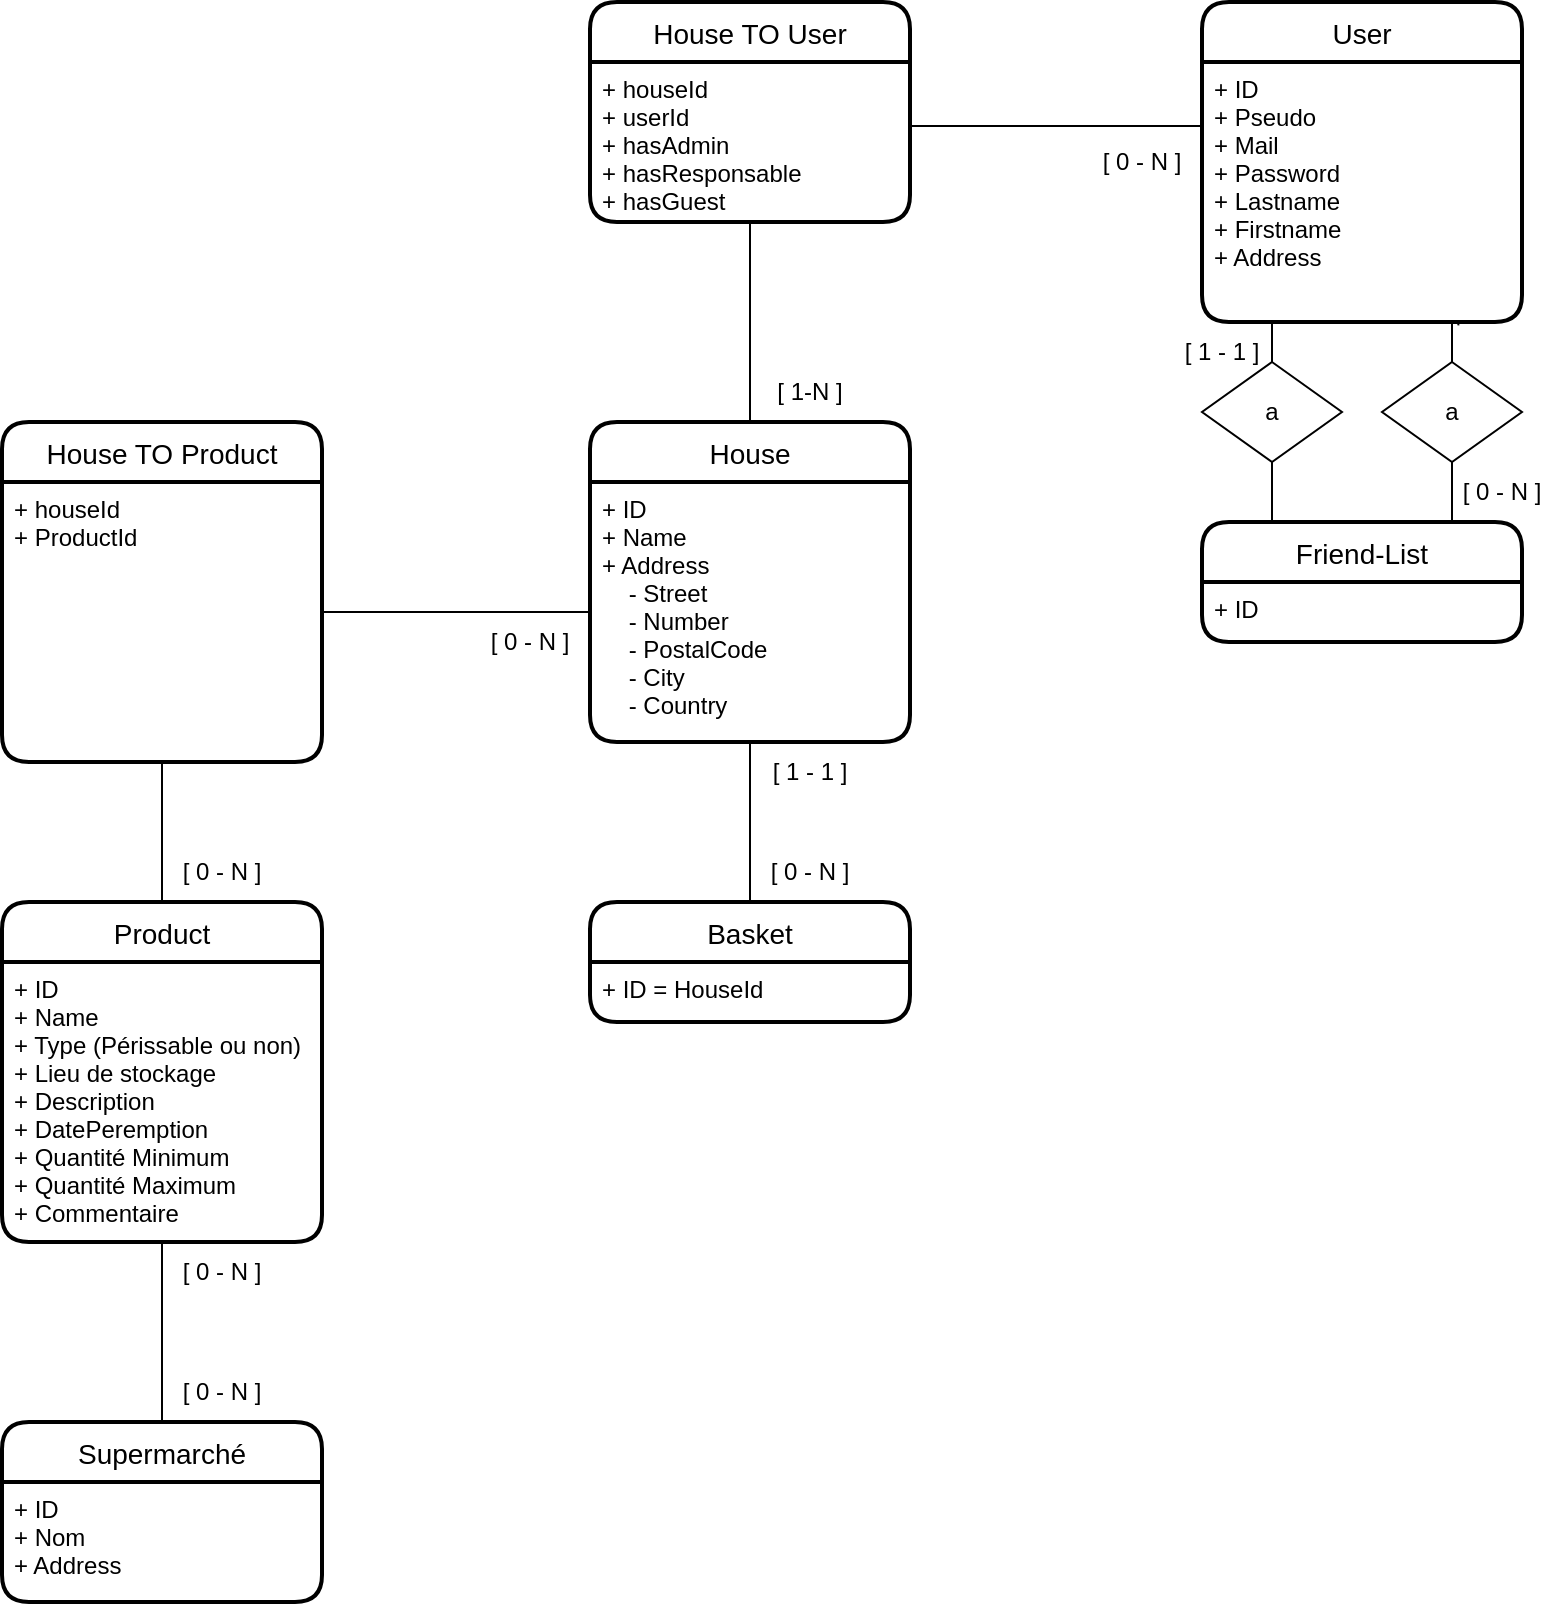 <mxfile version="20.8.15" type="device"><diagram name="Page-1" id="Hy7YYDGW18GcmhNVtYTO"><mxGraphModel dx="1430" dy="775" grid="1" gridSize="10" guides="1" tooltips="1" connect="1" arrows="1" fold="1" page="1" pageScale="1" pageWidth="827" pageHeight="1169" math="0" shadow="0"><root><mxCell id="0"/><mxCell id="1" parent="0"/><mxCell id="1nnA__VJopzqW-Su_YTg-93" style="edgeStyle=orthogonalEdgeStyle;rounded=0;orthogonalLoop=1;jettySize=auto;html=1;entryX=0.5;entryY=1;entryDx=0;entryDy=0;endArrow=none;endFill=0;" parent="1" source="1nnA__VJopzqW-Su_YTg-1" target="1nnA__VJopzqW-Su_YTg-7" edge="1"><mxGeometry relative="1" as="geometry"/></mxCell><mxCell id="1nnA__VJopzqW-Su_YTg-1" value="House" style="swimlane;childLayout=stackLayout;horizontal=1;startSize=30;horizontalStack=0;rounded=1;fontSize=14;fontStyle=0;strokeWidth=2;resizeParent=0;resizeLast=1;shadow=0;dashed=0;align=center;" parent="1" vertex="1"><mxGeometry x="334" y="220" width="160" height="160" as="geometry"/></mxCell><mxCell id="1nnA__VJopzqW-Su_YTg-2" value="+ ID&#10;+ Name&#10;+ Address&#10;    - Street&#10;    - Number&#10;    - PostalCode&#10;    - City&#10;    - Country" style="align=left;strokeColor=none;fillColor=none;spacingLeft=4;fontSize=12;verticalAlign=top;resizable=0;rotatable=0;part=1;" parent="1nnA__VJopzqW-Su_YTg-1" vertex="1"><mxGeometry y="30" width="160" height="130" as="geometry"/></mxCell><mxCell id="1nnA__VJopzqW-Su_YTg-3" style="edgeStyle=orthogonalEdgeStyle;rounded=0;orthogonalLoop=1;jettySize=auto;html=1;exitX=0.5;exitY=1;exitDx=0;exitDy=0;" parent="1nnA__VJopzqW-Su_YTg-1" source="1nnA__VJopzqW-Su_YTg-2" target="1nnA__VJopzqW-Su_YTg-2" edge="1"><mxGeometry relative="1" as="geometry"/></mxCell><mxCell id="1nnA__VJopzqW-Su_YTg-104" style="edgeStyle=orthogonalEdgeStyle;rounded=0;orthogonalLoop=1;jettySize=auto;html=1;entryX=0.994;entryY=0.4;entryDx=0;entryDy=0;entryPerimeter=0;endArrow=none;endFill=0;" parent="1" source="1nnA__VJopzqW-Su_YTg-4" target="1nnA__VJopzqW-Su_YTg-7" edge="1"><mxGeometry relative="1" as="geometry"><Array as="points"><mxPoint x="600" y="72"/><mxPoint x="600" y="72"/></Array></mxGeometry></mxCell><mxCell id="1nnA__VJopzqW-Su_YTg-4" value="User" style="swimlane;childLayout=stackLayout;horizontal=1;startSize=30;horizontalStack=0;rounded=1;fontSize=14;fontStyle=0;strokeWidth=2;resizeParent=0;resizeLast=1;shadow=0;dashed=0;align=center;" parent="1" vertex="1"><mxGeometry x="640" y="10" width="160" height="160" as="geometry"/></mxCell><mxCell id="1nnA__VJopzqW-Su_YTg-5" value="+ ID&#10;+ Pseudo&#10;+ Mail&#10;+ Password&#10;+ Lastname&#10;+ Firstname&#10;+ Address" style="align=left;strokeColor=none;fillColor=none;spacingLeft=4;fontSize=12;verticalAlign=top;resizable=0;rotatable=0;part=1;" parent="1nnA__VJopzqW-Su_YTg-4" vertex="1"><mxGeometry y="30" width="160" height="130" as="geometry"/></mxCell><mxCell id="1nnA__VJopzqW-Su_YTg-6" value="House TO User" style="swimlane;childLayout=stackLayout;horizontal=1;startSize=30;horizontalStack=0;rounded=1;fontSize=14;fontStyle=0;strokeWidth=2;resizeParent=0;resizeLast=1;shadow=0;dashed=0;align=center;" parent="1" vertex="1"><mxGeometry x="334" y="10" width="160" height="110" as="geometry"/></mxCell><mxCell id="1nnA__VJopzqW-Su_YTg-7" value="+ houseId&#10;+ userId&#10;+ hasAdmin&#10;+ hasResponsable&#10;+ hasGuest&#10;" style="align=left;strokeColor=none;fillColor=none;spacingLeft=4;fontSize=12;verticalAlign=top;resizable=0;rotatable=0;part=1;" parent="1nnA__VJopzqW-Su_YTg-6" vertex="1"><mxGeometry y="30" width="160" height="80" as="geometry"/></mxCell><mxCell id="1nnA__VJopzqW-Su_YTg-13" value="[ 1-N ]" style="text;html=1;strokeColor=none;fillColor=none;align=center;verticalAlign=middle;whiteSpace=wrap;rounded=0;" parent="1" vertex="1"><mxGeometry x="414" y="190" width="60" height="30" as="geometry"/></mxCell><mxCell id="1nnA__VJopzqW-Su_YTg-15" value="[ 0 - N ]" style="text;html=1;strokeColor=none;fillColor=none;align=center;verticalAlign=middle;whiteSpace=wrap;rounded=0;" parent="1" vertex="1"><mxGeometry x="580" y="75" width="60" height="30" as="geometry"/></mxCell><mxCell id="1nnA__VJopzqW-Su_YTg-21" value="Basket" style="swimlane;childLayout=stackLayout;horizontal=1;startSize=30;horizontalStack=0;rounded=1;fontSize=14;fontStyle=0;strokeWidth=2;resizeParent=0;resizeLast=1;shadow=0;dashed=0;align=center;" parent="1" vertex="1"><mxGeometry x="334" y="460" width="160" height="60" as="geometry"/></mxCell><mxCell id="1nnA__VJopzqW-Su_YTg-22" value="+ ID = HouseId" style="align=left;strokeColor=none;fillColor=none;spacingLeft=4;fontSize=12;verticalAlign=top;resizable=0;rotatable=0;part=1;" parent="1nnA__VJopzqW-Su_YTg-21" vertex="1"><mxGeometry y="30" width="160" height="30" as="geometry"/></mxCell><mxCell id="1nnA__VJopzqW-Su_YTg-24" value="[ 0 - N ]" style="text;html=1;strokeColor=none;fillColor=none;align=center;verticalAlign=middle;whiteSpace=wrap;rounded=0;" parent="1" vertex="1"><mxGeometry x="274" y="315" width="60" height="30" as="geometry"/></mxCell><mxCell id="1nnA__VJopzqW-Su_YTg-25" value="[ 1 - 1 ]" style="text;html=1;strokeColor=none;fillColor=none;align=center;verticalAlign=middle;whiteSpace=wrap;rounded=0;" parent="1" vertex="1"><mxGeometry x="414" y="380" width="60" height="30" as="geometry"/></mxCell><mxCell id="1nnA__VJopzqW-Su_YTg-32" value="[ 0 - N ]" style="text;html=1;strokeColor=none;fillColor=none;align=center;verticalAlign=middle;whiteSpace=wrap;rounded=0;" parent="1" vertex="1"><mxGeometry x="760" y="240" width="60" height="30" as="geometry"/></mxCell><mxCell id="1nnA__VJopzqW-Su_YTg-96" style="edgeStyle=orthogonalEdgeStyle;rounded=0;orthogonalLoop=1;jettySize=auto;html=1;entryX=0.5;entryY=1;entryDx=0;entryDy=0;endArrow=none;endFill=0;" parent="1" source="1nnA__VJopzqW-Su_YTg-39" target="1nnA__VJopzqW-Su_YTg-88" edge="1"><mxGeometry relative="1" as="geometry"/></mxCell><mxCell id="1nnA__VJopzqW-Su_YTg-39" value="Product" style="swimlane;childLayout=stackLayout;horizontal=1;startSize=30;horizontalStack=0;rounded=1;fontSize=14;fontStyle=0;strokeWidth=2;resizeParent=0;resizeLast=1;shadow=0;dashed=0;align=center;" parent="1" vertex="1"><mxGeometry x="40" y="460" width="160" height="170" as="geometry"/></mxCell><mxCell id="1nnA__VJopzqW-Su_YTg-40" value="+ ID&#10;+ Name&#10;+ Type (Périssable ou non)&#10;+ Lieu de stockage&#10;+ Description&#10;+ DatePeremption&#10;+ Quantité Minimum&#10;+ Quantité Maximum&#10;+ Commentaire" style="align=left;strokeColor=none;fillColor=none;spacingLeft=4;fontSize=12;verticalAlign=top;resizable=0;rotatable=0;part=1;" parent="1nnA__VJopzqW-Su_YTg-39" vertex="1"><mxGeometry y="30" width="160" height="140" as="geometry"/></mxCell><mxCell id="1nnA__VJopzqW-Su_YTg-50" value="[ 0 - N ]" style="text;html=1;strokeColor=none;fillColor=none;align=center;verticalAlign=middle;whiteSpace=wrap;rounded=0;" parent="1" vertex="1"><mxGeometry x="120" y="430" width="60" height="30" as="geometry"/></mxCell><mxCell id="1nnA__VJopzqW-Su_YTg-52" value="[ 0 - N ]" style="text;html=1;strokeColor=none;fillColor=none;align=center;verticalAlign=middle;whiteSpace=wrap;rounded=0;" parent="1" vertex="1"><mxGeometry x="414" y="430" width="60" height="30" as="geometry"/></mxCell><mxCell id="1nnA__VJopzqW-Su_YTg-87" value="House TO Product" style="swimlane;childLayout=stackLayout;horizontal=1;startSize=30;horizontalStack=0;rounded=1;fontSize=14;fontStyle=0;strokeWidth=2;resizeParent=0;resizeLast=1;shadow=0;dashed=0;align=center;" parent="1" vertex="1"><mxGeometry x="40" y="220" width="160" height="170" as="geometry"/></mxCell><mxCell id="1nnA__VJopzqW-Su_YTg-88" value="+ houseId&#10;+ ProductId&#10;" style="align=left;strokeColor=none;fillColor=none;spacingLeft=4;fontSize=12;verticalAlign=top;resizable=0;rotatable=0;part=1;" parent="1nnA__VJopzqW-Su_YTg-87" vertex="1"><mxGeometry y="30" width="160" height="140" as="geometry"/></mxCell><mxCell id="1nnA__VJopzqW-Su_YTg-95" style="edgeStyle=orthogonalEdgeStyle;rounded=0;orthogonalLoop=1;jettySize=auto;html=1;endArrow=none;endFill=0;" parent="1" source="1nnA__VJopzqW-Su_YTg-2" target="1nnA__VJopzqW-Su_YTg-88" edge="1"><mxGeometry relative="1" as="geometry"><Array as="points"><mxPoint x="230" y="315"/><mxPoint x="230" y="315"/></Array></mxGeometry></mxCell><mxCell id="jg7Dgmv-Bggike-rJUbu-8" style="edgeStyle=orthogonalEdgeStyle;rounded=0;orthogonalLoop=1;jettySize=auto;html=1;entryX=0.5;entryY=1;entryDx=0;entryDy=0;endArrow=none;endFill=0;" parent="1" source="1nnA__VJopzqW-Su_YTg-100" target="jg7Dgmv-Bggike-rJUbu-3" edge="1"><mxGeometry relative="1" as="geometry"><Array as="points"><mxPoint x="765" y="260"/><mxPoint x="765" y="260"/></Array></mxGeometry></mxCell><mxCell id="jg7Dgmv-Bggike-rJUbu-11" style="edgeStyle=orthogonalEdgeStyle;rounded=0;orthogonalLoop=1;jettySize=auto;html=1;entryX=0.5;entryY=1;entryDx=0;entryDy=0;endArrow=none;endFill=0;" parent="1" source="1nnA__VJopzqW-Su_YTg-100" target="jg7Dgmv-Bggike-rJUbu-5" edge="1"><mxGeometry relative="1" as="geometry"><Array as="points"><mxPoint x="675" y="260"/><mxPoint x="675" y="260"/></Array></mxGeometry></mxCell><mxCell id="1nnA__VJopzqW-Su_YTg-100" value="Friend-List" style="swimlane;childLayout=stackLayout;horizontal=1;startSize=30;horizontalStack=0;rounded=1;fontSize=14;fontStyle=0;strokeWidth=2;resizeParent=0;resizeLast=1;shadow=0;dashed=0;align=center;" parent="1" vertex="1"><mxGeometry x="640" y="270" width="160" height="60" as="geometry"/></mxCell><mxCell id="1nnA__VJopzqW-Su_YTg-101" value="+ ID" style="align=left;strokeColor=none;fillColor=none;spacingLeft=4;fontSize=12;verticalAlign=top;resizable=0;rotatable=0;part=1;" parent="1nnA__VJopzqW-Su_YTg-100" vertex="1"><mxGeometry y="30" width="160" height="30" as="geometry"/></mxCell><mxCell id="1nnA__VJopzqW-Su_YTg-106" style="edgeStyle=orthogonalEdgeStyle;rounded=0;orthogonalLoop=1;jettySize=auto;html=1;endArrow=none;endFill=0;" parent="1" source="1nnA__VJopzqW-Su_YTg-2" target="1nnA__VJopzqW-Su_YTg-21" edge="1"><mxGeometry relative="1" as="geometry"/></mxCell><mxCell id="1nnA__VJopzqW-Su_YTg-110" style="edgeStyle=orthogonalEdgeStyle;rounded=0;orthogonalLoop=1;jettySize=auto;html=1;entryX=0.5;entryY=1;entryDx=0;entryDy=0;endArrow=none;endFill=0;" parent="1" source="1nnA__VJopzqW-Su_YTg-108" target="1nnA__VJopzqW-Su_YTg-40" edge="1"><mxGeometry relative="1" as="geometry"/></mxCell><mxCell id="1nnA__VJopzqW-Su_YTg-108" value="Supermarché" style="swimlane;childLayout=stackLayout;horizontal=1;startSize=30;horizontalStack=0;rounded=1;fontSize=14;fontStyle=0;strokeWidth=2;resizeParent=0;resizeLast=1;shadow=0;dashed=0;align=center;" parent="1" vertex="1"><mxGeometry x="40" y="720" width="160" height="90" as="geometry"/></mxCell><mxCell id="1nnA__VJopzqW-Su_YTg-109" value="+ ID&#10;+ Nom&#10;+ Address" style="align=left;strokeColor=none;fillColor=none;spacingLeft=4;fontSize=12;verticalAlign=top;resizable=0;rotatable=0;part=1;" parent="1nnA__VJopzqW-Su_YTg-108" vertex="1"><mxGeometry y="30" width="160" height="60" as="geometry"/></mxCell><mxCell id="1nnA__VJopzqW-Su_YTg-111" value="[ 0 - N ]" style="text;html=1;strokeColor=none;fillColor=none;align=center;verticalAlign=middle;whiteSpace=wrap;rounded=0;" parent="1" vertex="1"><mxGeometry x="120" y="690" width="60" height="30" as="geometry"/></mxCell><mxCell id="1nnA__VJopzqW-Su_YTg-112" value="[ 0 - N ]" style="text;html=1;strokeColor=none;fillColor=none;align=center;verticalAlign=middle;whiteSpace=wrap;rounded=0;" parent="1" vertex="1"><mxGeometry x="120" y="630" width="60" height="30" as="geometry"/></mxCell><mxCell id="jg7Dgmv-Bggike-rJUbu-9" style="edgeStyle=orthogonalEdgeStyle;rounded=0;orthogonalLoop=1;jettySize=auto;html=1;entryX=0.801;entryY=1.013;entryDx=0;entryDy=0;entryPerimeter=0;endArrow=none;endFill=0;" parent="1" source="jg7Dgmv-Bggike-rJUbu-3" target="1nnA__VJopzqW-Su_YTg-5" edge="1"><mxGeometry relative="1" as="geometry"/></mxCell><mxCell id="jg7Dgmv-Bggike-rJUbu-3" value="a" style="shape=rhombus;perimeter=rhombusPerimeter;whiteSpace=wrap;html=1;align=center;" parent="1" vertex="1"><mxGeometry x="730" y="190" width="70" height="50" as="geometry"/></mxCell><mxCell id="jg7Dgmv-Bggike-rJUbu-12" style="edgeStyle=orthogonalEdgeStyle;rounded=0;orthogonalLoop=1;jettySize=auto;html=1;entryX=0.25;entryY=1;entryDx=0;entryDy=0;endArrow=none;endFill=0;" parent="1" source="jg7Dgmv-Bggike-rJUbu-5" target="1nnA__VJopzqW-Su_YTg-5" edge="1"><mxGeometry relative="1" as="geometry"/></mxCell><mxCell id="jg7Dgmv-Bggike-rJUbu-5" value="a" style="shape=rhombus;perimeter=rhombusPerimeter;whiteSpace=wrap;html=1;align=center;" parent="1" vertex="1"><mxGeometry x="640" y="190" width="70" height="50" as="geometry"/></mxCell><mxCell id="jg7Dgmv-Bggike-rJUbu-13" value="[ 1 - 1 ]" style="text;html=1;strokeColor=none;fillColor=none;align=center;verticalAlign=middle;whiteSpace=wrap;rounded=0;" parent="1" vertex="1"><mxGeometry x="620" y="170" width="60" height="30" as="geometry"/></mxCell></root></mxGraphModel></diagram></mxfile>